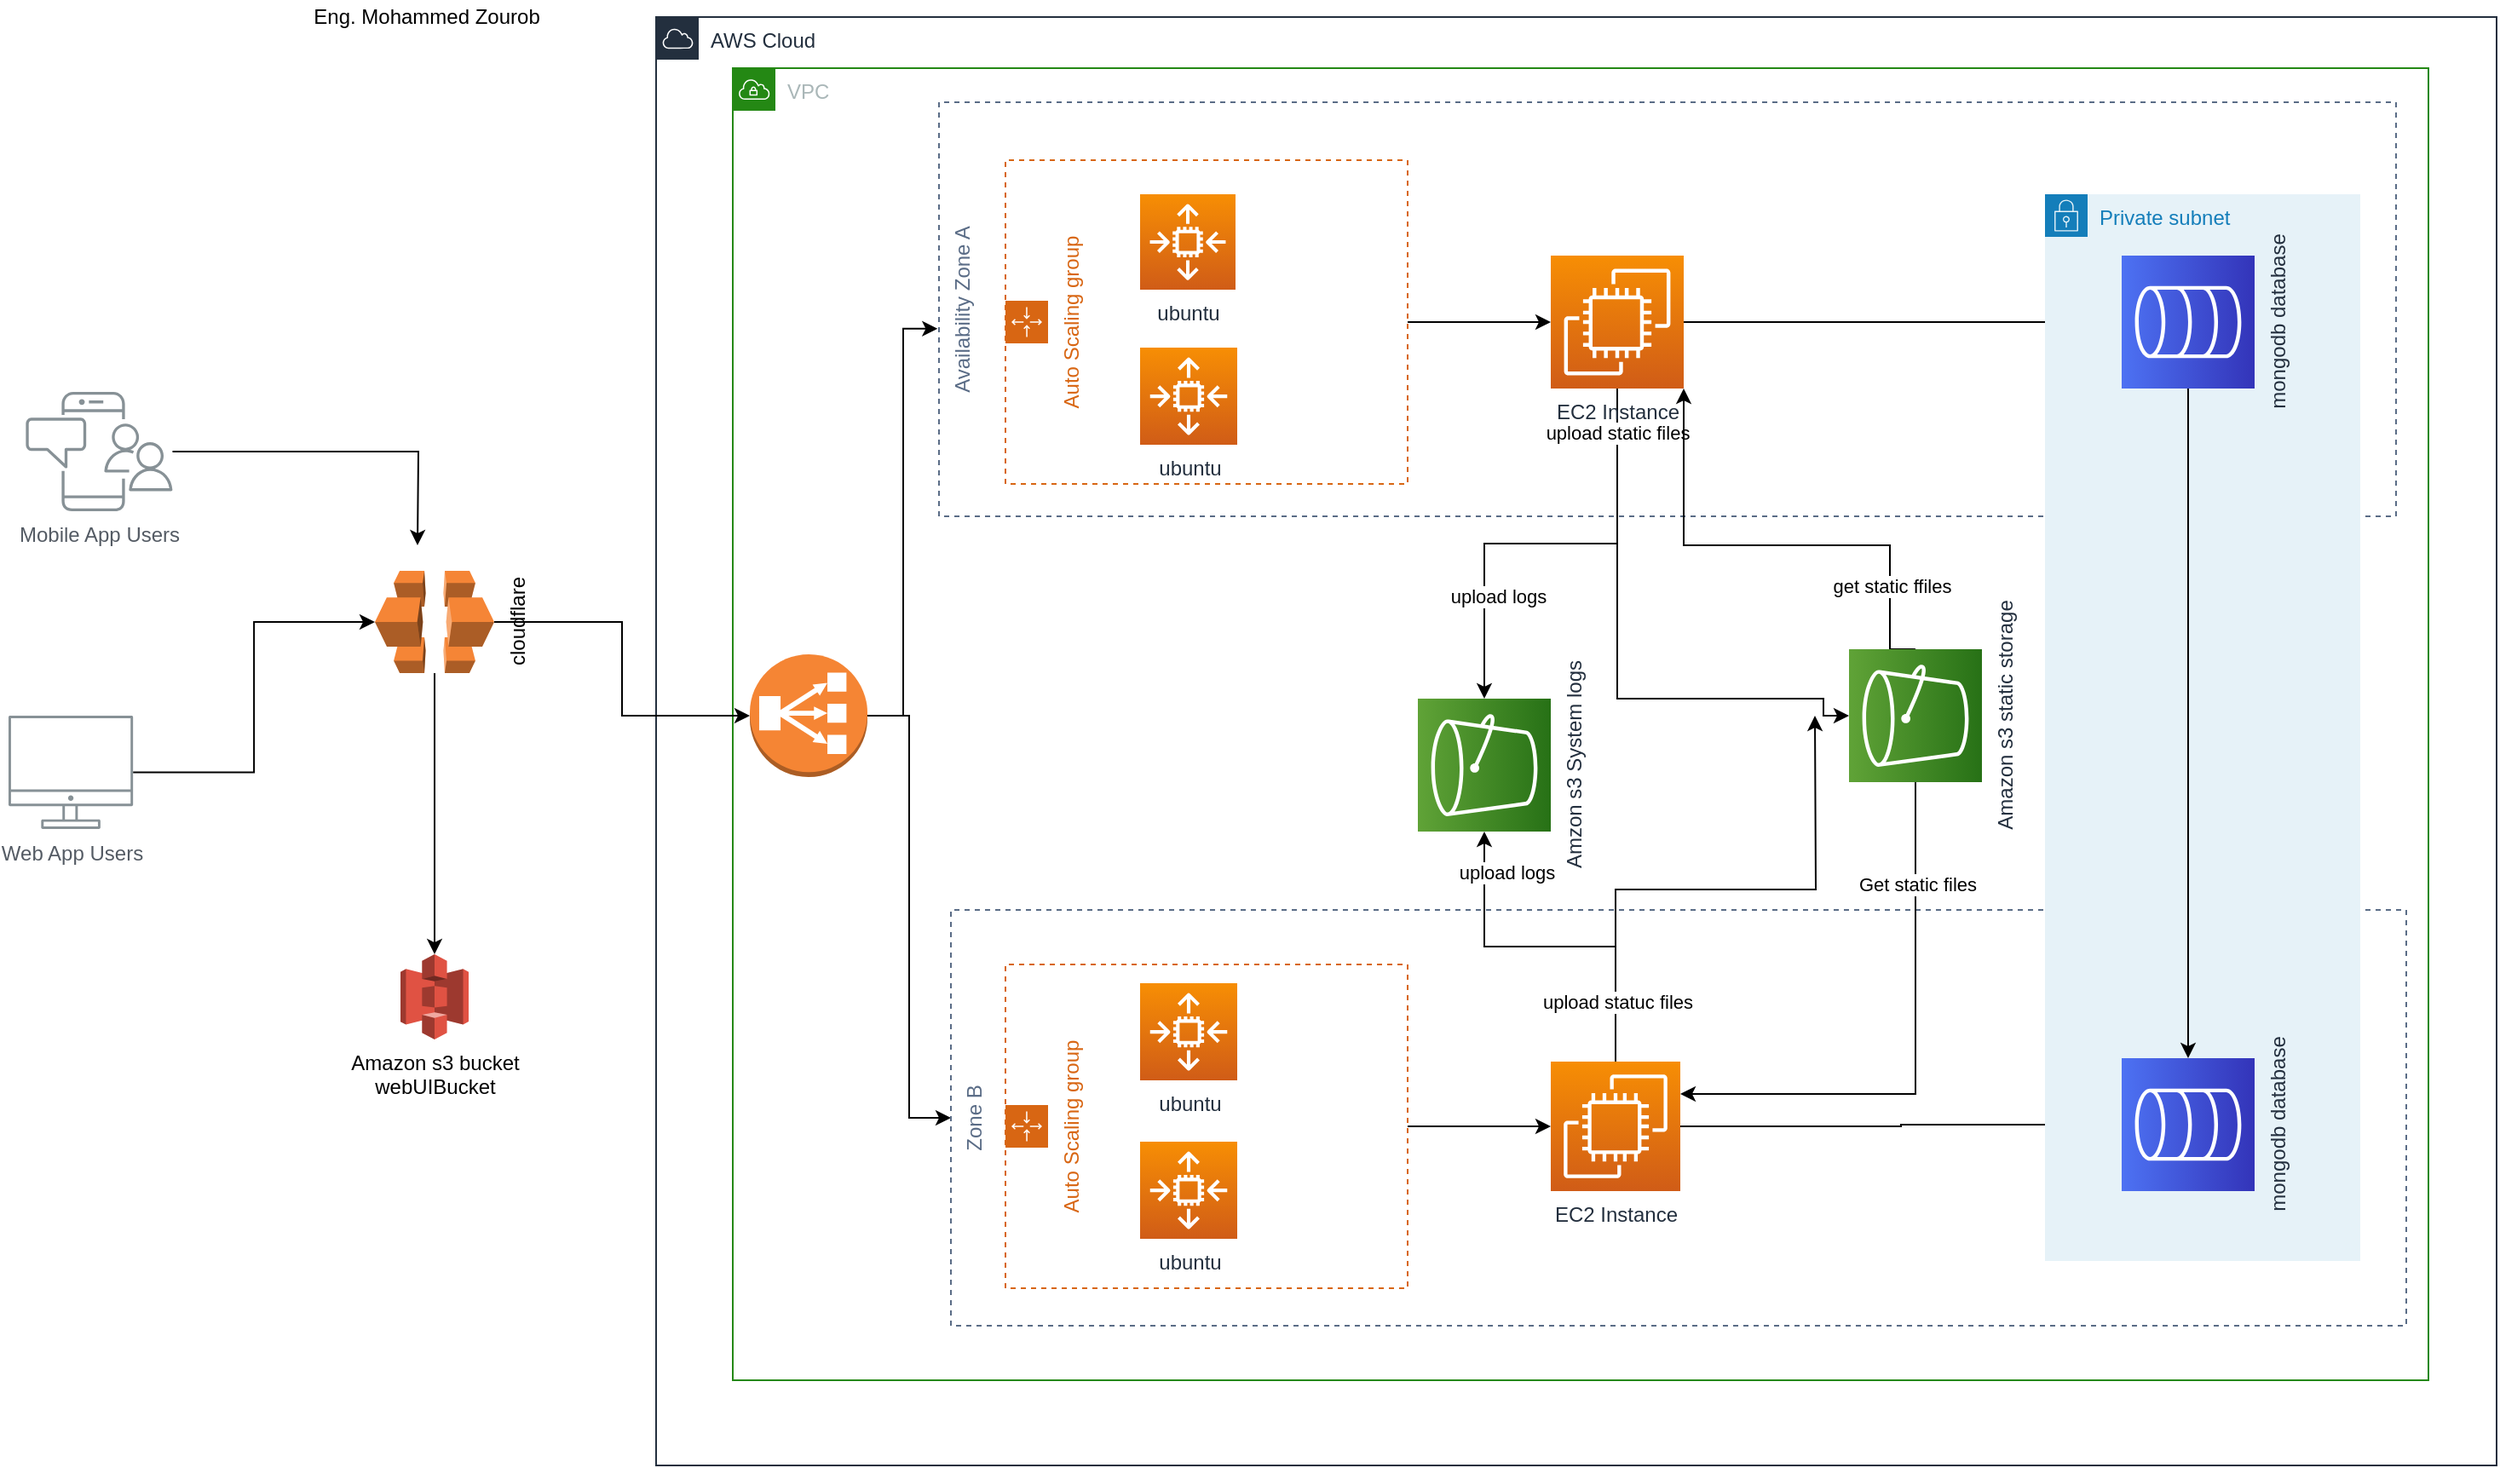 <mxfile version="16.6.1" type="github">
  <diagram id="Ht1M8jgEwFfnCIfOTk4-" name="Page-1">
    <mxGraphModel dx="2031" dy="1834" grid="1" gridSize="10" guides="1" tooltips="1" connect="1" arrows="1" fold="1" page="1" pageScale="1" pageWidth="1169" pageHeight="827" math="0" shadow="0">
      <root>
        <mxCell id="0" />
        <mxCell id="1" parent="0" />
        <mxCell id="wK_jmQbpNAagQ-1HNrD2-12" style="edgeStyle=orthogonalEdgeStyle;rounded=0;orthogonalLoop=1;jettySize=auto;html=1;entryX=0.5;entryY=0;entryDx=0;entryDy=0;entryPerimeter=0;" edge="1" parent="1" source="UEzPUAAOIrF-is8g5C7q-109" target="wK_jmQbpNAagQ-1HNrD2-15">
          <mxGeometry relative="1" as="geometry">
            <mxPoint x="380" y="170" as="targetPoint" />
          </mxGeometry>
        </mxCell>
        <mxCell id="UEzPUAAOIrF-is8g5C7q-109" value="Web App Users" style="outlineConnect=0;gradientColor=none;fontColor=#545B64;strokeColor=none;fillColor=#879196;dashed=0;verticalLabelPosition=bottom;verticalAlign=top;align=center;html=1;fontSize=12;fontStyle=0;aspect=fixed;shape=mxgraph.aws4.illustration_desktop;pointerEvents=1;labelBackgroundColor=#ffffff;" parent="1" vertex="1">
          <mxGeometry x="180" y="210" width="73.08" height="66.5" as="geometry" />
        </mxCell>
        <mxCell id="wK_jmQbpNAagQ-1HNrD2-21" style="edgeStyle=orthogonalEdgeStyle;rounded=0;orthogonalLoop=1;jettySize=auto;html=1;" edge="1" parent="1" source="UEzPUAAOIrF-is8g5C7q-110">
          <mxGeometry relative="1" as="geometry">
            <mxPoint x="420" y="110" as="targetPoint" />
          </mxGeometry>
        </mxCell>
        <mxCell id="UEzPUAAOIrF-is8g5C7q-110" value="Mobile App Users" style="outlineConnect=0;gradientColor=none;fontColor=#545B64;strokeColor=none;fillColor=#879196;dashed=0;verticalLabelPosition=bottom;verticalAlign=top;align=center;html=1;fontSize=12;fontStyle=0;aspect=fixed;shape=mxgraph.aws4.illustration_notification;pointerEvents=1;labelBackgroundColor=#ffffff;" parent="1" vertex="1">
          <mxGeometry x="190" y="20" width="86.42" height="70" as="geometry" />
        </mxCell>
        <mxCell id="wK_jmQbpNAagQ-1HNrD2-1" value="AWS Cloud" style="points=[[0,0],[0.25,0],[0.5,0],[0.75,0],[1,0],[1,0.25],[1,0.5],[1,0.75],[1,1],[0.75,1],[0.5,1],[0.25,1],[0,1],[0,0.75],[0,0.5],[0,0.25]];outlineConnect=0;gradientColor=none;html=1;whiteSpace=wrap;fontSize=12;fontStyle=0;container=1;pointerEvents=0;collapsible=0;recursiveResize=0;shape=mxgraph.aws4.group;grIcon=mxgraph.aws4.group_aws_cloud;strokeColor=#232F3E;fillColor=none;verticalAlign=top;align=left;spacingLeft=30;fontColor=#232F3E;dashed=0;" vertex="1" parent="1">
          <mxGeometry x="560" y="-200" width="1080" height="850" as="geometry" />
        </mxCell>
        <mxCell id="wK_jmQbpNAagQ-1HNrD2-2" value="VPC" style="points=[[0,0],[0.25,0],[0.5,0],[0.75,0],[1,0],[1,0.25],[1,0.5],[1,0.75],[1,1],[0.75,1],[0.5,1],[0.25,1],[0,1],[0,0.75],[0,0.5],[0,0.25]];outlineConnect=0;gradientColor=none;html=1;whiteSpace=wrap;fontSize=12;fontStyle=0;container=1;pointerEvents=0;collapsible=0;recursiveResize=0;shape=mxgraph.aws4.group;grIcon=mxgraph.aws4.group_vpc;strokeColor=#248814;fillColor=none;verticalAlign=top;align=left;spacingLeft=30;fontColor=#AAB7B8;dashed=0;" vertex="1" parent="wK_jmQbpNAagQ-1HNrD2-1">
          <mxGeometry x="45" y="30" width="995" height="770" as="geometry" />
        </mxCell>
        <mxCell id="wK_jmQbpNAagQ-1HNrD2-50" style="edgeStyle=orthogonalEdgeStyle;rounded=0;orthogonalLoop=1;jettySize=auto;html=1;entryX=0.5;entryY=0;entryDx=0;entryDy=0;" edge="1" parent="wK_jmQbpNAagQ-1HNrD2-2" source="wK_jmQbpNAagQ-1HNrD2-25" target="wK_jmQbpNAagQ-1HNrD2-27">
          <mxGeometry relative="1" as="geometry" />
        </mxCell>
        <mxCell id="wK_jmQbpNAagQ-1HNrD2-51" style="edgeStyle=orthogonalEdgeStyle;rounded=0;orthogonalLoop=1;jettySize=auto;html=1;entryX=0.453;entryY=-0.001;entryDx=0;entryDy=0;entryPerimeter=0;" edge="1" parent="wK_jmQbpNAagQ-1HNrD2-2" source="wK_jmQbpNAagQ-1HNrD2-25" target="wK_jmQbpNAagQ-1HNrD2-26">
          <mxGeometry relative="1" as="geometry" />
        </mxCell>
        <mxCell id="wK_jmQbpNAagQ-1HNrD2-25" value="" style="outlineConnect=0;dashed=0;verticalLabelPosition=bottom;verticalAlign=top;align=center;html=1;shape=mxgraph.aws3.classic_load_balancer;fillColor=#F58534;gradientColor=none;" vertex="1" parent="wK_jmQbpNAagQ-1HNrD2-2">
          <mxGeometry x="10" y="344" width="69" height="72" as="geometry" />
        </mxCell>
        <mxCell id="wK_jmQbpNAagQ-1HNrD2-26" value="Availability Zone A&#xa;" style="fillColor=none;strokeColor=#5A6C86;dashed=1;verticalAlign=top;fontStyle=0;fontColor=#5A6C86;rotation=-90;" vertex="1" parent="wK_jmQbpNAagQ-1HNrD2-2">
          <mxGeometry x="427" y="-286" width="243" height="855" as="geometry" />
        </mxCell>
        <mxCell id="wK_jmQbpNAagQ-1HNrD2-27" value="Zone B" style="fillColor=none;strokeColor=#5A6C86;dashed=1;verticalAlign=top;fontStyle=0;fontColor=#5A6C86;rotation=-90;" vertex="1" parent="wK_jmQbpNAagQ-1HNrD2-2">
          <mxGeometry x="433" y="189" width="244" height="854" as="geometry" />
        </mxCell>
        <mxCell id="wK_jmQbpNAagQ-1HNrD2-52" style="edgeStyle=orthogonalEdgeStyle;rounded=0;orthogonalLoop=1;jettySize=auto;html=1;exitX=0.5;exitY=1;exitDx=0;exitDy=0;entryX=0;entryY=0.5;entryDx=0;entryDy=0;entryPerimeter=0;" edge="1" parent="wK_jmQbpNAagQ-1HNrD2-2" source="wK_jmQbpNAagQ-1HNrD2-30" target="wK_jmQbpNAagQ-1HNrD2-41">
          <mxGeometry relative="1" as="geometry" />
        </mxCell>
        <mxCell id="wK_jmQbpNAagQ-1HNrD2-30" value="Auto Scaling group" style="points=[[0,0],[0.25,0],[0.5,0],[0.75,0],[1,0],[1,0.25],[1,0.5],[1,0.75],[1,1],[0.75,1],[0.5,1],[0.25,1],[0,1],[0,0.75],[0,0.5],[0,0.25]];outlineConnect=0;gradientColor=none;html=1;whiteSpace=wrap;fontSize=12;fontStyle=0;container=1;pointerEvents=0;collapsible=0;recursiveResize=0;shape=mxgraph.aws4.groupCenter;grIcon=mxgraph.aws4.group_auto_scaling_group;grStroke=1;strokeColor=#D86613;fillColor=none;verticalAlign=top;align=center;fontColor=#D86613;dashed=1;spacingTop=25;rotation=-90;" vertex="1" parent="wK_jmQbpNAagQ-1HNrD2-2">
          <mxGeometry x="183" y="31" width="190" height="236" as="geometry" />
        </mxCell>
        <mxCell id="wK_jmQbpNAagQ-1HNrD2-53" style="edgeStyle=orthogonalEdgeStyle;rounded=0;orthogonalLoop=1;jettySize=auto;html=1;exitX=0.5;exitY=1;exitDx=0;exitDy=0;entryX=0;entryY=0.5;entryDx=0;entryDy=0;entryPerimeter=0;" edge="1" parent="wK_jmQbpNAagQ-1HNrD2-2" source="wK_jmQbpNAagQ-1HNrD2-38" target="wK_jmQbpNAagQ-1HNrD2-44">
          <mxGeometry relative="1" as="geometry" />
        </mxCell>
        <mxCell id="wK_jmQbpNAagQ-1HNrD2-38" value="Auto Scaling group" style="points=[[0,0],[0.25,0],[0.5,0],[0.75,0],[1,0],[1,0.25],[1,0.5],[1,0.75],[1,1],[0.75,1],[0.5,1],[0.25,1],[0,1],[0,0.75],[0,0.5],[0,0.25]];outlineConnect=0;gradientColor=none;html=1;whiteSpace=wrap;fontSize=12;fontStyle=0;container=1;pointerEvents=0;collapsible=0;recursiveResize=0;shape=mxgraph.aws4.groupCenter;grIcon=mxgraph.aws4.group_auto_scaling_group;grStroke=1;strokeColor=#D86613;fillColor=none;verticalAlign=top;align=center;fontColor=#D86613;dashed=1;spacingTop=25;rotation=-90;" vertex="1" parent="wK_jmQbpNAagQ-1HNrD2-2">
          <mxGeometry x="183" y="503" width="190" height="236" as="geometry" />
        </mxCell>
        <mxCell id="wK_jmQbpNAagQ-1HNrD2-40" value="ubuntu" style="sketch=0;points=[[0,0,0],[0.25,0,0],[0.5,0,0],[0.75,0,0],[1,0,0],[0,1,0],[0.25,1,0],[0.5,1,0],[0.75,1,0],[1,1,0],[0,0.25,0],[0,0.5,0],[0,0.75,0],[1,0.25,0],[1,0.5,0],[1,0.75,0]];outlineConnect=0;fontColor=#232F3E;gradientColor=#F78E04;gradientDirection=north;fillColor=#D05C17;strokeColor=#ffffff;dashed=0;verticalLabelPosition=bottom;verticalAlign=top;align=center;html=1;fontSize=12;fontStyle=0;aspect=fixed;shape=mxgraph.aws4.resourceIcon;resIcon=mxgraph.aws4.auto_scaling2;" vertex="1" parent="wK_jmQbpNAagQ-1HNrD2-2">
          <mxGeometry x="239" y="164" width="57" height="57" as="geometry" />
        </mxCell>
        <mxCell id="wK_jmQbpNAagQ-1HNrD2-39" value="ubuntu" style="sketch=0;points=[[0,0,0],[0.25,0,0],[0.5,0,0],[0.75,0,0],[1,0,0],[0,1,0],[0.25,1,0],[0.5,1,0],[0.75,1,0],[1,1,0],[0,0.25,0],[0,0.5,0],[0,0.75,0],[1,0.25,0],[1,0.5,0],[1,0.75,0]];outlineConnect=0;fontColor=#232F3E;gradientColor=#F78E04;gradientDirection=north;fillColor=#D05C17;strokeColor=#ffffff;dashed=0;verticalLabelPosition=bottom;verticalAlign=top;align=center;html=1;fontSize=12;fontStyle=0;aspect=fixed;shape=mxgraph.aws4.resourceIcon;resIcon=mxgraph.aws4.auto_scaling2;" vertex="1" parent="wK_jmQbpNAagQ-1HNrD2-2">
          <mxGeometry x="239" y="74" width="56" height="56" as="geometry" />
        </mxCell>
        <mxCell id="wK_jmQbpNAagQ-1HNrD2-55" style="edgeStyle=orthogonalEdgeStyle;rounded=0;orthogonalLoop=1;jettySize=auto;html=1;entryX=1;entryY=0.5;entryDx=0;entryDy=0;entryPerimeter=0;" edge="1" parent="wK_jmQbpNAagQ-1HNrD2-2" source="wK_jmQbpNAagQ-1HNrD2-41" target="wK_jmQbpNAagQ-1HNrD2-54">
          <mxGeometry relative="1" as="geometry" />
        </mxCell>
        <mxCell id="wK_jmQbpNAagQ-1HNrD2-58" value="upload logs&lt;br&gt;" style="edgeLabel;html=1;align=center;verticalAlign=middle;resizable=0;points=[];" vertex="1" connectable="0" parent="wK_jmQbpNAagQ-1HNrD2-55">
          <mxGeometry x="0.264" y="-3" relative="1" as="geometry">
            <mxPoint x="3" y="34" as="offset" />
          </mxGeometry>
        </mxCell>
        <mxCell id="wK_jmQbpNAagQ-1HNrD2-65" style="edgeStyle=orthogonalEdgeStyle;rounded=0;orthogonalLoop=1;jettySize=auto;html=1;exitX=0.5;exitY=1;exitDx=0;exitDy=0;exitPerimeter=0;entryX=0.5;entryY=0;entryDx=0;entryDy=0;entryPerimeter=0;" edge="1" parent="wK_jmQbpNAagQ-1HNrD2-2" source="wK_jmQbpNAagQ-1HNrD2-41" target="wK_jmQbpNAagQ-1HNrD2-63">
          <mxGeometry relative="1" as="geometry">
            <Array as="points">
              <mxPoint x="519" y="370" />
              <mxPoint x="640" y="370" />
            </Array>
          </mxGeometry>
        </mxCell>
        <mxCell id="wK_jmQbpNAagQ-1HNrD2-67" value="upload static files&lt;br&gt;" style="edgeLabel;html=1;align=center;verticalAlign=middle;resizable=0;points=[];" vertex="1" connectable="0" parent="wK_jmQbpNAagQ-1HNrD2-65">
          <mxGeometry x="-0.843" relative="1" as="geometry">
            <mxPoint as="offset" />
          </mxGeometry>
        </mxCell>
        <mxCell id="wK_jmQbpNAagQ-1HNrD2-85" style="edgeStyle=orthogonalEdgeStyle;rounded=0;orthogonalLoop=1;jettySize=auto;html=1;entryX=0.5;entryY=0;entryDx=0;entryDy=0;entryPerimeter=0;" edge="1" parent="wK_jmQbpNAagQ-1HNrD2-2" source="wK_jmQbpNAagQ-1HNrD2-41" target="wK_jmQbpNAagQ-1HNrD2-83">
          <mxGeometry relative="1" as="geometry" />
        </mxCell>
        <mxCell id="wK_jmQbpNAagQ-1HNrD2-41" value="EC2 Instance" style="sketch=0;points=[[0,0,0],[0.25,0,0],[0.5,0,0],[0.75,0,0],[1,0,0],[0,1,0],[0.25,1,0],[0.5,1,0],[0.75,1,0],[1,1,0],[0,0.25,0],[0,0.5,0],[0,0.75,0],[1,0.25,0],[1,0.5,0],[1,0.75,0]];outlineConnect=0;fontColor=#232F3E;gradientColor=#F78E04;gradientDirection=north;fillColor=#D05C17;strokeColor=#ffffff;dashed=0;verticalLabelPosition=bottom;verticalAlign=top;align=center;html=1;fontSize=12;fontStyle=0;aspect=fixed;shape=mxgraph.aws4.resourceIcon;resIcon=mxgraph.aws4.ec2;" vertex="1" parent="wK_jmQbpNAagQ-1HNrD2-2">
          <mxGeometry x="480" y="110" width="78" height="78" as="geometry" />
        </mxCell>
        <mxCell id="wK_jmQbpNAagQ-1HNrD2-42" value="ubuntu&lt;br&gt;" style="sketch=0;points=[[0,0,0],[0.25,0,0],[0.5,0,0],[0.75,0,0],[1,0,0],[0,1,0],[0.25,1,0],[0.5,1,0],[0.75,1,0],[1,1,0],[0,0.25,0],[0,0.5,0],[0,0.75,0],[1,0.25,0],[1,0.5,0],[1,0.75,0]];outlineConnect=0;fontColor=#232F3E;gradientColor=#F78E04;gradientDirection=north;fillColor=#D05C17;strokeColor=#ffffff;dashed=0;verticalLabelPosition=bottom;verticalAlign=top;align=center;html=1;fontSize=12;fontStyle=0;aspect=fixed;shape=mxgraph.aws4.resourceIcon;resIcon=mxgraph.aws4.auto_scaling2;" vertex="1" parent="wK_jmQbpNAagQ-1HNrD2-2">
          <mxGeometry x="239" y="537" width="57" height="57" as="geometry" />
        </mxCell>
        <mxCell id="wK_jmQbpNAagQ-1HNrD2-56" style="edgeStyle=orthogonalEdgeStyle;rounded=0;orthogonalLoop=1;jettySize=auto;html=1;entryX=0;entryY=0.5;entryDx=0;entryDy=0;entryPerimeter=0;" edge="1" parent="wK_jmQbpNAagQ-1HNrD2-2" source="wK_jmQbpNAagQ-1HNrD2-44" target="wK_jmQbpNAagQ-1HNrD2-54">
          <mxGeometry relative="1" as="geometry" />
        </mxCell>
        <mxCell id="wK_jmQbpNAagQ-1HNrD2-57" value="upload logs&lt;br&gt;" style="edgeLabel;html=1;align=center;verticalAlign=middle;resizable=0;points=[];" vertex="1" connectable="0" parent="wK_jmQbpNAagQ-1HNrD2-56">
          <mxGeometry x="0.247" y="7" relative="1" as="geometry">
            <mxPoint y="-51" as="offset" />
          </mxGeometry>
        </mxCell>
        <mxCell id="wK_jmQbpNAagQ-1HNrD2-86" style="edgeStyle=orthogonalEdgeStyle;rounded=0;orthogonalLoop=1;jettySize=auto;html=1;exitX=1;exitY=0.5;exitDx=0;exitDy=0;exitPerimeter=0;" edge="1" parent="wK_jmQbpNAagQ-1HNrD2-2" source="wK_jmQbpNAagQ-1HNrD2-44" target="wK_jmQbpNAagQ-1HNrD2-84">
          <mxGeometry relative="1" as="geometry" />
        </mxCell>
        <mxCell id="wK_jmQbpNAagQ-1HNrD2-44" value="EC2 Instance" style="sketch=0;points=[[0,0,0],[0.25,0,0],[0.5,0,0],[0.75,0,0],[1,0,0],[0,1,0],[0.25,1,0],[0.5,1,0],[0.75,1,0],[1,1,0],[0,0.25,0],[0,0.5,0],[0,0.75,0],[1,0.25,0],[1,0.5,0],[1,0.75,0]];outlineConnect=0;fontColor=#232F3E;gradientColor=#F78E04;gradientDirection=north;fillColor=#D05C17;strokeColor=#ffffff;dashed=0;verticalLabelPosition=bottom;verticalAlign=top;align=center;html=1;fontSize=12;fontStyle=0;aspect=fixed;shape=mxgraph.aws4.resourceIcon;resIcon=mxgraph.aws4.ec2;" vertex="1" parent="wK_jmQbpNAagQ-1HNrD2-2">
          <mxGeometry x="480" y="583" width="76" height="76" as="geometry" />
        </mxCell>
        <mxCell id="wK_jmQbpNAagQ-1HNrD2-54" value="Amzon s3 System logs&lt;br&gt;" style="sketch=0;points=[[0,0,0],[0.25,0,0],[0.5,0,0],[0.75,0,0],[1,0,0],[0,1,0],[0.25,1,0],[0.5,1,0],[0.75,1,0],[1,1,0],[0,0.25,0],[0,0.5,0],[0,0.75,0],[1,0.25,0],[1,0.5,0],[1,0.75,0]];outlineConnect=0;fontColor=#232F3E;gradientColor=#60A337;gradientDirection=north;fillColor=#277116;strokeColor=#ffffff;dashed=0;verticalLabelPosition=bottom;verticalAlign=top;align=center;html=1;fontSize=12;fontStyle=0;aspect=fixed;shape=mxgraph.aws4.resourceIcon;resIcon=mxgraph.aws4.s3;rotation=-90;" vertex="1" parent="wK_jmQbpNAagQ-1HNrD2-2">
          <mxGeometry x="402" y="370" width="78" height="78" as="geometry" />
        </mxCell>
        <mxCell id="wK_jmQbpNAagQ-1HNrD2-69" style="edgeStyle=orthogonalEdgeStyle;rounded=0;orthogonalLoop=1;jettySize=auto;html=1;exitX=1;exitY=0.5;exitDx=0;exitDy=0;exitPerimeter=0;entryX=1;entryY=1;entryDx=0;entryDy=0;entryPerimeter=0;" edge="1" parent="wK_jmQbpNAagQ-1HNrD2-2" source="wK_jmQbpNAagQ-1HNrD2-63" target="wK_jmQbpNAagQ-1HNrD2-41">
          <mxGeometry relative="1" as="geometry">
            <Array as="points">
              <mxPoint x="679" y="280" />
              <mxPoint x="558" y="280" />
            </Array>
          </mxGeometry>
        </mxCell>
        <mxCell id="wK_jmQbpNAagQ-1HNrD2-73" value="get static ffiles&lt;br&gt;" style="edgeLabel;html=1;align=center;verticalAlign=middle;resizable=0;points=[];" vertex="1" connectable="0" parent="wK_jmQbpNAagQ-1HNrD2-69">
          <mxGeometry x="-0.636" y="-1" relative="1" as="geometry">
            <mxPoint as="offset" />
          </mxGeometry>
        </mxCell>
        <mxCell id="wK_jmQbpNAagQ-1HNrD2-76" style="edgeStyle=orthogonalEdgeStyle;rounded=0;orthogonalLoop=1;jettySize=auto;html=1;exitX=0;exitY=0.5;exitDx=0;exitDy=0;exitPerimeter=0;entryX=1;entryY=0.25;entryDx=0;entryDy=0;entryPerimeter=0;" edge="1" parent="wK_jmQbpNAagQ-1HNrD2-2" source="wK_jmQbpNAagQ-1HNrD2-63" target="wK_jmQbpNAagQ-1HNrD2-44">
          <mxGeometry relative="1" as="geometry" />
        </mxCell>
        <mxCell id="wK_jmQbpNAagQ-1HNrD2-77" value="Get static files&lt;br&gt;" style="edgeLabel;html=1;align=center;verticalAlign=middle;resizable=0;points=[];" vertex="1" connectable="0" parent="wK_jmQbpNAagQ-1HNrD2-76">
          <mxGeometry x="-0.629" y="1" relative="1" as="geometry">
            <mxPoint as="offset" />
          </mxGeometry>
        </mxCell>
        <mxCell id="wK_jmQbpNAagQ-1HNrD2-63" value="Amazon s3 static storage&lt;br&gt;" style="sketch=0;points=[[0,0,0],[0.25,0,0],[0.5,0,0],[0.75,0,0],[1,0,0],[0,1,0],[0.25,1,0],[0.5,1,0],[0.75,1,0],[1,1,0],[0,0.25,0],[0,0.5,0],[0,0.75,0],[1,0.25,0],[1,0.5,0],[1,0.75,0]];outlineConnect=0;fontColor=#232F3E;gradientColor=#60A337;gradientDirection=north;fillColor=#277116;strokeColor=#ffffff;dashed=0;verticalLabelPosition=bottom;verticalAlign=top;align=center;html=1;fontSize=12;fontStyle=0;aspect=fixed;shape=mxgraph.aws4.resourceIcon;resIcon=mxgraph.aws4.s3;rotation=-90;" vertex="1" parent="wK_jmQbpNAagQ-1HNrD2-2">
          <mxGeometry x="655" y="341" width="78" height="78" as="geometry" />
        </mxCell>
        <mxCell id="wK_jmQbpNAagQ-1HNrD2-81" value="Private subnet" style="points=[[0,0],[0.25,0],[0.5,0],[0.75,0],[1,0],[1,0.25],[1,0.5],[1,0.75],[1,1],[0.75,1],[0.5,1],[0.25,1],[0,1],[0,0.75],[0,0.5],[0,0.25]];outlineConnect=0;gradientColor=none;html=1;whiteSpace=wrap;fontSize=12;fontStyle=0;container=1;pointerEvents=0;collapsible=0;recursiveResize=0;shape=mxgraph.aws4.group;grIcon=mxgraph.aws4.group_security_group;grStroke=0;strokeColor=#147EBA;fillColor=#E6F2F8;verticalAlign=top;align=left;spacingLeft=30;fontColor=#147EBA;dashed=0;" vertex="1" parent="wK_jmQbpNAagQ-1HNrD2-2">
          <mxGeometry x="770" y="74" width="185" height="626" as="geometry" />
        </mxCell>
        <mxCell id="wK_jmQbpNAagQ-1HNrD2-87" style="edgeStyle=orthogonalEdgeStyle;rounded=0;orthogonalLoop=1;jettySize=auto;html=1;entryX=1;entryY=0.5;entryDx=0;entryDy=0;entryPerimeter=0;" edge="1" parent="wK_jmQbpNAagQ-1HNrD2-2" source="wK_jmQbpNAagQ-1HNrD2-83" target="wK_jmQbpNAagQ-1HNrD2-84">
          <mxGeometry relative="1" as="geometry" />
        </mxCell>
        <mxCell id="wK_jmQbpNAagQ-1HNrD2-83" value="mongodb database&lt;br&gt;" style="sketch=0;points=[[0,0,0],[0.25,0,0],[0.5,0,0],[0.75,0,0],[1,0,0],[0,1,0],[0.25,1,0],[0.5,1,0],[0.75,1,0],[1,1,0],[0,0.25,0],[0,0.5,0],[0,0.75,0],[1,0.25,0],[1,0.5,0],[1,0.75,0]];outlineConnect=0;fontColor=#232F3E;gradientColor=#4D72F3;gradientDirection=north;fillColor=#3334B9;strokeColor=#ffffff;dashed=0;verticalLabelPosition=bottom;verticalAlign=top;align=center;html=1;fontSize=12;fontStyle=0;aspect=fixed;shape=mxgraph.aws4.resourceIcon;resIcon=mxgraph.aws4.database;rotation=-90;" vertex="1" parent="wK_jmQbpNAagQ-1HNrD2-2">
          <mxGeometry x="815" y="110" width="78" height="78" as="geometry" />
        </mxCell>
        <mxCell id="wK_jmQbpNAagQ-1HNrD2-84" value="mongodb database&lt;br&gt;" style="sketch=0;points=[[0,0,0],[0.25,0,0],[0.5,0,0],[0.75,0,0],[1,0,0],[0,1,0],[0.25,1,0],[0.5,1,0],[0.75,1,0],[1,1,0],[0,0.25,0],[0,0.5,0],[0,0.75,0],[1,0.25,0],[1,0.5,0],[1,0.75,0]];outlineConnect=0;fontColor=#232F3E;gradientColor=#4D72F3;gradientDirection=north;fillColor=#3334B9;strokeColor=#ffffff;dashed=0;verticalLabelPosition=bottom;verticalAlign=top;align=center;html=1;fontSize=12;fontStyle=0;aspect=fixed;shape=mxgraph.aws4.resourceIcon;resIcon=mxgraph.aws4.database;rotation=-90;" vertex="1" parent="wK_jmQbpNAagQ-1HNrD2-2">
          <mxGeometry x="815" y="581" width="78" height="78" as="geometry" />
        </mxCell>
        <mxCell id="wK_jmQbpNAagQ-1HNrD2-43" value="ubuntu&lt;br&gt;" style="sketch=0;points=[[0,0,0],[0.25,0,0],[0.5,0,0],[0.75,0,0],[1,0,0],[0,1,0],[0.25,1,0],[0.5,1,0],[0.75,1,0],[1,1,0],[0,0.25,0],[0,0.5,0],[0,0.75,0],[1,0.25,0],[1,0.5,0],[1,0.75,0]];outlineConnect=0;fontColor=#232F3E;gradientColor=#F78E04;gradientDirection=north;fillColor=#D05C17;strokeColor=#ffffff;dashed=0;verticalLabelPosition=bottom;verticalAlign=top;align=center;html=1;fontSize=12;fontStyle=0;aspect=fixed;shape=mxgraph.aws4.resourceIcon;resIcon=mxgraph.aws4.auto_scaling2;" vertex="1" parent="wK_jmQbpNAagQ-1HNrD2-2">
          <mxGeometry x="239" y="630" width="57" height="57" as="geometry" />
        </mxCell>
        <mxCell id="wK_jmQbpNAagQ-1HNrD2-23" style="edgeStyle=orthogonalEdgeStyle;rounded=0;orthogonalLoop=1;jettySize=auto;html=1;exitX=0;exitY=0.5;exitDx=0;exitDy=0;exitPerimeter=0;" edge="1" parent="1" source="wK_jmQbpNAagQ-1HNrD2-15" target="wK_jmQbpNAagQ-1HNrD2-19">
          <mxGeometry relative="1" as="geometry" />
        </mxCell>
        <mxCell id="wK_jmQbpNAagQ-1HNrD2-45" style="edgeStyle=orthogonalEdgeStyle;rounded=0;orthogonalLoop=1;jettySize=auto;html=1;exitX=0.5;exitY=1;exitDx=0;exitDy=0;exitPerimeter=0;entryX=0;entryY=0.5;entryDx=0;entryDy=0;entryPerimeter=0;" edge="1" parent="1" source="wK_jmQbpNAagQ-1HNrD2-15" target="wK_jmQbpNAagQ-1HNrD2-25">
          <mxGeometry relative="1" as="geometry" />
        </mxCell>
        <mxCell id="wK_jmQbpNAagQ-1HNrD2-15" value="cloudflare&lt;br&gt;" style="outlineConnect=0;dashed=0;verticalLabelPosition=bottom;verticalAlign=top;align=center;html=1;shape=mxgraph.aws3.cloudfront;fillColor=#F58536;gradientColor=none;rotation=-90;" vertex="1" parent="1">
          <mxGeometry x="400" y="120" width="60" height="70" as="geometry" />
        </mxCell>
        <mxCell id="wK_jmQbpNAagQ-1HNrD2-19" value="Amazon s3 bucket&lt;br&gt;webUIBucket&lt;br&gt;" style="outlineConnect=0;dashed=0;verticalLabelPosition=bottom;verticalAlign=top;align=center;html=1;shape=mxgraph.aws3.s3;fillColor=#E05243;gradientColor=none;" vertex="1" parent="1">
          <mxGeometry x="410" y="350" width="40" height="50" as="geometry" />
        </mxCell>
        <mxCell id="wK_jmQbpNAagQ-1HNrD2-66" style="edgeStyle=orthogonalEdgeStyle;rounded=0;orthogonalLoop=1;jettySize=auto;html=1;exitX=0.5;exitY=0;exitDx=0;exitDy=0;exitPerimeter=0;" edge="1" parent="1" source="wK_jmQbpNAagQ-1HNrD2-44">
          <mxGeometry relative="1" as="geometry">
            <mxPoint x="1240" y="210" as="targetPoint" />
          </mxGeometry>
        </mxCell>
        <mxCell id="wK_jmQbpNAagQ-1HNrD2-68" value="upload statuc files" style="edgeLabel;html=1;align=center;verticalAlign=middle;resizable=0;points=[];" vertex="1" connectable="0" parent="wK_jmQbpNAagQ-1HNrD2-66">
          <mxGeometry x="-0.783" y="-1" relative="1" as="geometry">
            <mxPoint as="offset" />
          </mxGeometry>
        </mxCell>
        <mxCell id="wK_jmQbpNAagQ-1HNrD2-80" value="Eng. Mohammed Zourob" style="text;html=1;align=center;verticalAlign=middle;resizable=0;points=[];autosize=1;strokeColor=none;fillColor=none;" vertex="1" parent="1">
          <mxGeometry x="350" y="-210" width="150" height="20" as="geometry" />
        </mxCell>
      </root>
    </mxGraphModel>
  </diagram>
</mxfile>

